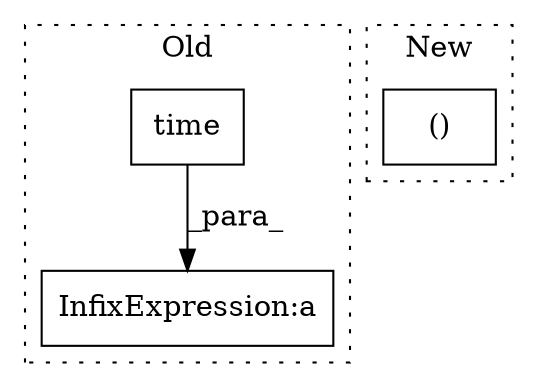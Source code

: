 digraph G {
subgraph cluster0 {
1 [label="time" a="32" s="589" l="6" shape="box"];
3 [label="InfixExpression:a" a="27" s="1543" l="3" shape="box"];
label = "Old";
style="dotted";
}
subgraph cluster1 {
2 [label="()" a="106" s="1680" l="116" shape="box"];
label = "New";
style="dotted";
}
1 -> 3 [label="_para_"];
}